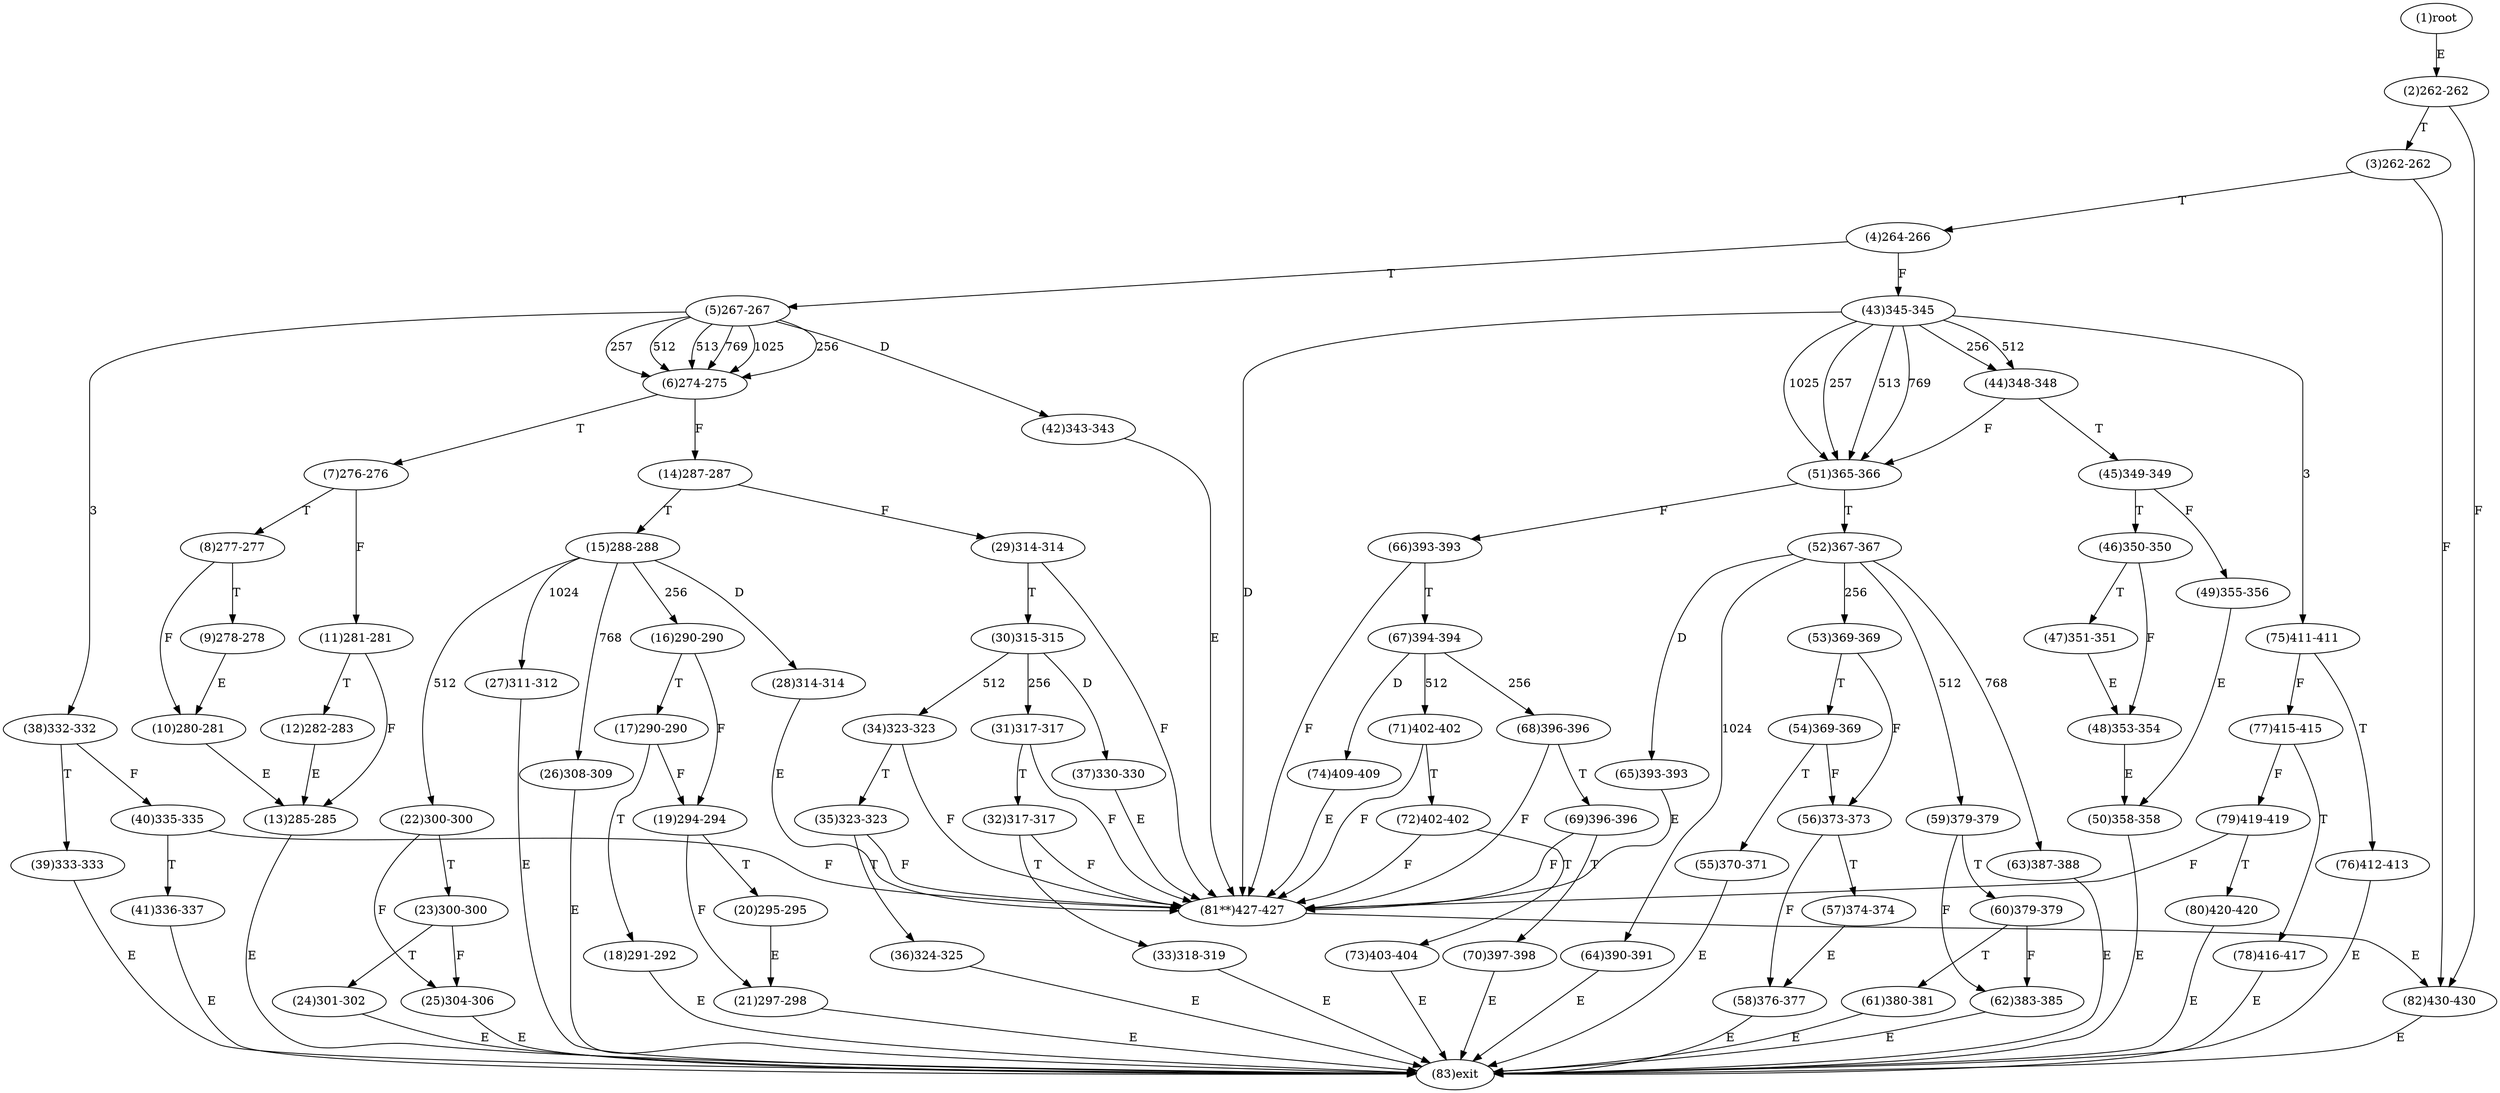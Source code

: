 digraph "" { 
1[ label="(1)root"];
2[ label="(2)262-262"];
3[ label="(3)262-262"];
4[ label="(4)264-266"];
5[ label="(5)267-267"];
6[ label="(6)274-275"];
7[ label="(7)276-276"];
8[ label="(8)277-277"];
9[ label="(9)278-278"];
10[ label="(10)280-281"];
11[ label="(11)281-281"];
12[ label="(12)282-283"];
13[ label="(13)285-285"];
14[ label="(14)287-287"];
15[ label="(15)288-288"];
17[ label="(17)290-290"];
16[ label="(16)290-290"];
19[ label="(19)294-294"];
18[ label="(18)291-292"];
21[ label="(21)297-298"];
20[ label="(20)295-295"];
23[ label="(23)300-300"];
22[ label="(22)300-300"];
25[ label="(25)304-306"];
24[ label="(24)301-302"];
27[ label="(27)311-312"];
26[ label="(26)308-309"];
29[ label="(29)314-314"];
28[ label="(28)314-314"];
31[ label="(31)317-317"];
30[ label="(30)315-315"];
34[ label="(34)323-323"];
35[ label="(35)323-323"];
32[ label="(32)317-317"];
33[ label="(33)318-319"];
38[ label="(38)332-332"];
39[ label="(39)333-333"];
36[ label="(36)324-325"];
37[ label="(37)330-330"];
42[ label="(42)343-343"];
43[ label="(43)345-345"];
40[ label="(40)335-335"];
41[ label="(41)336-337"];
46[ label="(46)350-350"];
47[ label="(47)351-351"];
44[ label="(44)348-348"];
45[ label="(45)349-349"];
51[ label="(51)365-366"];
50[ label="(50)358-358"];
49[ label="(49)355-356"];
48[ label="(48)353-354"];
55[ label="(55)370-371"];
54[ label="(54)369-369"];
53[ label="(53)369-369"];
52[ label="(52)367-367"];
59[ label="(59)379-379"];
58[ label="(58)376-377"];
57[ label="(57)374-374"];
56[ label="(56)373-373"];
63[ label="(63)387-388"];
62[ label="(62)383-385"];
61[ label="(61)380-381"];
60[ label="(60)379-379"];
68[ label="(68)396-396"];
69[ label="(69)396-396"];
70[ label="(70)397-398"];
71[ label="(71)402-402"];
64[ label="(64)390-391"];
65[ label="(65)393-393"];
66[ label="(66)393-393"];
67[ label="(67)394-394"];
76[ label="(76)412-413"];
77[ label="(77)415-415"];
78[ label="(78)416-417"];
79[ label="(79)419-419"];
72[ label="(72)402-402"];
73[ label="(73)403-404"];
74[ label="(74)409-409"];
75[ label="(75)411-411"];
81[ label="(81**)427-427"];
80[ label="(80)420-420"];
83[ label="(83)exit"];
82[ label="(82)430-430"];
1->2[ label="E"];
2->82[ label="F"];
2->3[ label="T"];
3->82[ label="F"];
3->4[ label="T"];
4->43[ label="F"];
4->5[ label="T"];
5->38[ label="3"];
5->6[ label="256"];
5->6[ label="257"];
5->6[ label="512"];
5->6[ label="513"];
5->6[ label="769"];
5->6[ label="1025"];
5->42[ label="D"];
6->14[ label="F"];
6->7[ label="T"];
7->11[ label="F"];
7->8[ label="T"];
8->10[ label="F"];
8->9[ label="T"];
9->10[ label="E"];
10->13[ label="E"];
11->13[ label="F"];
11->12[ label="T"];
12->13[ label="E"];
13->83[ label="E"];
14->29[ label="F"];
14->15[ label="T"];
15->16[ label="256"];
15->22[ label="512"];
15->26[ label="768"];
15->27[ label="1024"];
15->28[ label="D"];
16->19[ label="F"];
16->17[ label="T"];
17->19[ label="F"];
17->18[ label="T"];
18->83[ label="E"];
19->21[ label="F"];
19->20[ label="T"];
20->21[ label="E"];
21->83[ label="E"];
22->25[ label="F"];
22->23[ label="T"];
23->25[ label="F"];
23->24[ label="T"];
24->83[ label="E"];
25->83[ label="E"];
26->83[ label="E"];
27->83[ label="E"];
28->81[ label="E"];
29->81[ label="F"];
29->30[ label="T"];
30->31[ label="256"];
30->34[ label="512"];
30->37[ label="D"];
31->81[ label="F"];
31->32[ label="T"];
32->81[ label="F"];
32->33[ label="T"];
33->83[ label="E"];
34->81[ label="F"];
34->35[ label="T"];
35->81[ label="F"];
35->36[ label="T"];
36->83[ label="E"];
37->81[ label="E"];
38->40[ label="F"];
38->39[ label="T"];
39->83[ label="E"];
40->81[ label="F"];
40->41[ label="T"];
41->83[ label="E"];
42->81[ label="E"];
43->75[ label="3"];
43->44[ label="256"];
43->51[ label="257"];
43->44[ label="512"];
43->51[ label="513"];
43->51[ label="769"];
43->51[ label="1025"];
43->81[ label="D"];
44->51[ label="F"];
44->45[ label="T"];
45->49[ label="F"];
45->46[ label="T"];
46->48[ label="F"];
46->47[ label="T"];
47->48[ label="E"];
48->50[ label="E"];
49->50[ label="E"];
50->83[ label="E"];
51->66[ label="F"];
51->52[ label="T"];
52->53[ label="256"];
52->59[ label="512"];
52->63[ label="768"];
52->64[ label="1024"];
52->65[ label="D"];
53->56[ label="F"];
53->54[ label="T"];
54->56[ label="F"];
54->55[ label="T"];
55->83[ label="E"];
56->58[ label="F"];
56->57[ label="T"];
57->58[ label="E"];
58->83[ label="E"];
59->62[ label="F"];
59->60[ label="T"];
60->62[ label="F"];
60->61[ label="T"];
61->83[ label="E"];
62->83[ label="E"];
63->83[ label="E"];
64->83[ label="E"];
65->81[ label="E"];
66->81[ label="F"];
66->67[ label="T"];
67->68[ label="256"];
67->71[ label="512"];
67->74[ label="D"];
68->81[ label="F"];
68->69[ label="T"];
69->81[ label="F"];
69->70[ label="T"];
70->83[ label="E"];
71->81[ label="F"];
71->72[ label="T"];
72->81[ label="F"];
72->73[ label="T"];
73->83[ label="E"];
74->81[ label="E"];
75->77[ label="F"];
75->76[ label="T"];
76->83[ label="E"];
77->79[ label="F"];
77->78[ label="T"];
78->83[ label="E"];
79->81[ label="F"];
79->80[ label="T"];
80->83[ label="E"];
81->82[ label="E"];
82->83[ label="E"];
}